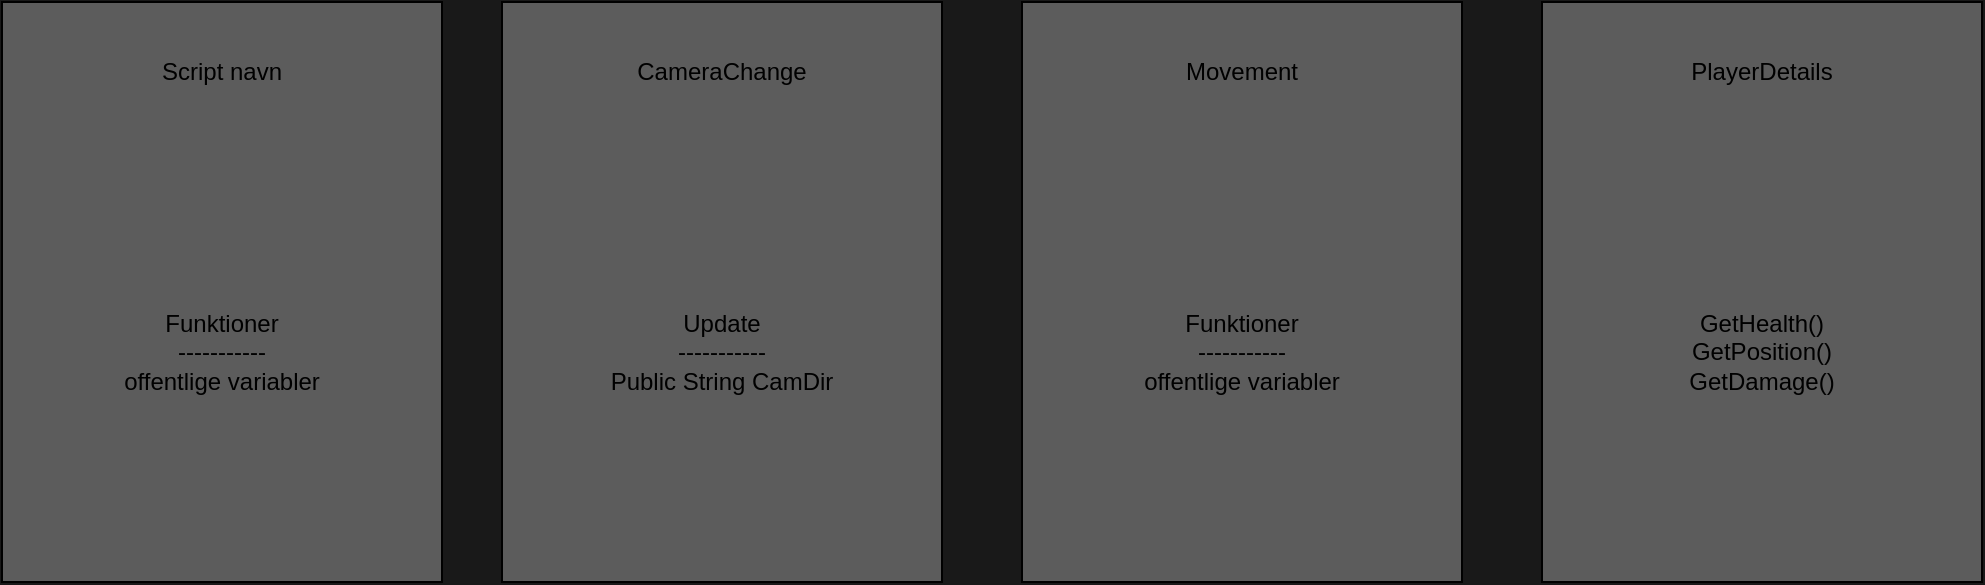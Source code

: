 <mxfile version="23.1.4" type="github">
  <diagram name="Side-1" id="M3Rd7NAe1DH0WTdxckw0">
    <mxGraphModel dx="786" dy="477" grid="1" gridSize="10" guides="1" tooltips="1" connect="1" arrows="1" fold="1" page="1" pageScale="1" pageWidth="827" pageHeight="1169" background="#191919" math="0" shadow="0">
      <root>
        <mxCell id="0" />
        <mxCell id="1" parent="0" />
        <mxCell id="7upqgyInjAvERLsDu8iF-3" value="" style="rounded=0;whiteSpace=wrap;html=1;fillColor=#5C5C5C;" vertex="1" parent="1">
          <mxGeometry x="420" y="100" width="220" height="290" as="geometry" />
        </mxCell>
        <mxCell id="7upqgyInjAvERLsDu8iF-4" value="CameraChange" style="text;html=1;align=center;verticalAlign=middle;whiteSpace=wrap;rounded=0;" vertex="1" parent="1">
          <mxGeometry x="440" y="120" width="180" height="30" as="geometry" />
        </mxCell>
        <mxCell id="7upqgyInjAvERLsDu8iF-5" value="Update&lt;br&gt;-----------&lt;br&gt;Public String CamDir" style="text;html=1;align=center;verticalAlign=middle;whiteSpace=wrap;rounded=0;" vertex="1" parent="1">
          <mxGeometry x="440" y="180" width="180" height="190" as="geometry" />
        </mxCell>
        <mxCell id="lyic0oma0L8n6ndw-db4-4" value="" style="group" vertex="1" connectable="0" parent="1">
          <mxGeometry x="170" y="100" width="220" height="290" as="geometry" />
        </mxCell>
        <mxCell id="lyic0oma0L8n6ndw-db4-1" value="" style="rounded=0;whiteSpace=wrap;html=1;fillColor=#5C5C5C;" vertex="1" parent="lyic0oma0L8n6ndw-db4-4">
          <mxGeometry width="220" height="290" as="geometry" />
        </mxCell>
        <mxCell id="lyic0oma0L8n6ndw-db4-2" value="Script navn" style="text;html=1;align=center;verticalAlign=middle;whiteSpace=wrap;rounded=0;" vertex="1" parent="lyic0oma0L8n6ndw-db4-4">
          <mxGeometry x="20" y="20" width="180" height="30" as="geometry" />
        </mxCell>
        <mxCell id="lyic0oma0L8n6ndw-db4-3" value="Funktioner&lt;br&gt;-----------&lt;br&gt;offentlige variabler" style="text;html=1;align=center;verticalAlign=middle;whiteSpace=wrap;rounded=0;" vertex="1" parent="lyic0oma0L8n6ndw-db4-4">
          <mxGeometry x="20" y="80" width="180" height="190" as="geometry" />
        </mxCell>
        <mxCell id="lyic0oma0L8n6ndw-db4-10" value="" style="group" vertex="1" connectable="0" parent="1">
          <mxGeometry x="680" y="100" width="220" height="290" as="geometry" />
        </mxCell>
        <mxCell id="lyic0oma0L8n6ndw-db4-11" value="" style="rounded=0;whiteSpace=wrap;html=1;fillColor=#5C5C5C;" vertex="1" parent="lyic0oma0L8n6ndw-db4-10">
          <mxGeometry width="220" height="290" as="geometry" />
        </mxCell>
        <mxCell id="lyic0oma0L8n6ndw-db4-12" value="Movement" style="text;html=1;align=center;verticalAlign=middle;whiteSpace=wrap;rounded=0;" vertex="1" parent="lyic0oma0L8n6ndw-db4-10">
          <mxGeometry x="20" y="20" width="180" height="30" as="geometry" />
        </mxCell>
        <mxCell id="lyic0oma0L8n6ndw-db4-13" value="Funktioner&lt;br&gt;-----------&lt;br&gt;offentlige variabler" style="text;html=1;align=center;verticalAlign=middle;whiteSpace=wrap;rounded=0;" vertex="1" parent="lyic0oma0L8n6ndw-db4-10">
          <mxGeometry x="20" y="80" width="180" height="190" as="geometry" />
        </mxCell>
        <mxCell id="lyic0oma0L8n6ndw-db4-14" value="" style="group" vertex="1" connectable="0" parent="1">
          <mxGeometry x="940" y="100" width="220" height="290" as="geometry" />
        </mxCell>
        <mxCell id="lyic0oma0L8n6ndw-db4-15" value="" style="rounded=0;whiteSpace=wrap;html=1;fillColor=#5C5C5C;" vertex="1" parent="lyic0oma0L8n6ndw-db4-14">
          <mxGeometry width="220" height="290" as="geometry" />
        </mxCell>
        <mxCell id="lyic0oma0L8n6ndw-db4-16" value="PlayerDetails" style="text;html=1;align=center;verticalAlign=middle;whiteSpace=wrap;rounded=0;" vertex="1" parent="lyic0oma0L8n6ndw-db4-14">
          <mxGeometry x="20" y="20" width="180" height="30" as="geometry" />
        </mxCell>
        <mxCell id="lyic0oma0L8n6ndw-db4-17" value="GetHealth()&lt;br&gt;GetPosition()&lt;br&gt;GetDamage()&lt;br&gt;" style="text;html=1;align=center;verticalAlign=middle;whiteSpace=wrap;rounded=0;" vertex="1" parent="lyic0oma0L8n6ndw-db4-14">
          <mxGeometry x="20" y="80" width="180" height="190" as="geometry" />
        </mxCell>
      </root>
    </mxGraphModel>
  </diagram>
</mxfile>
